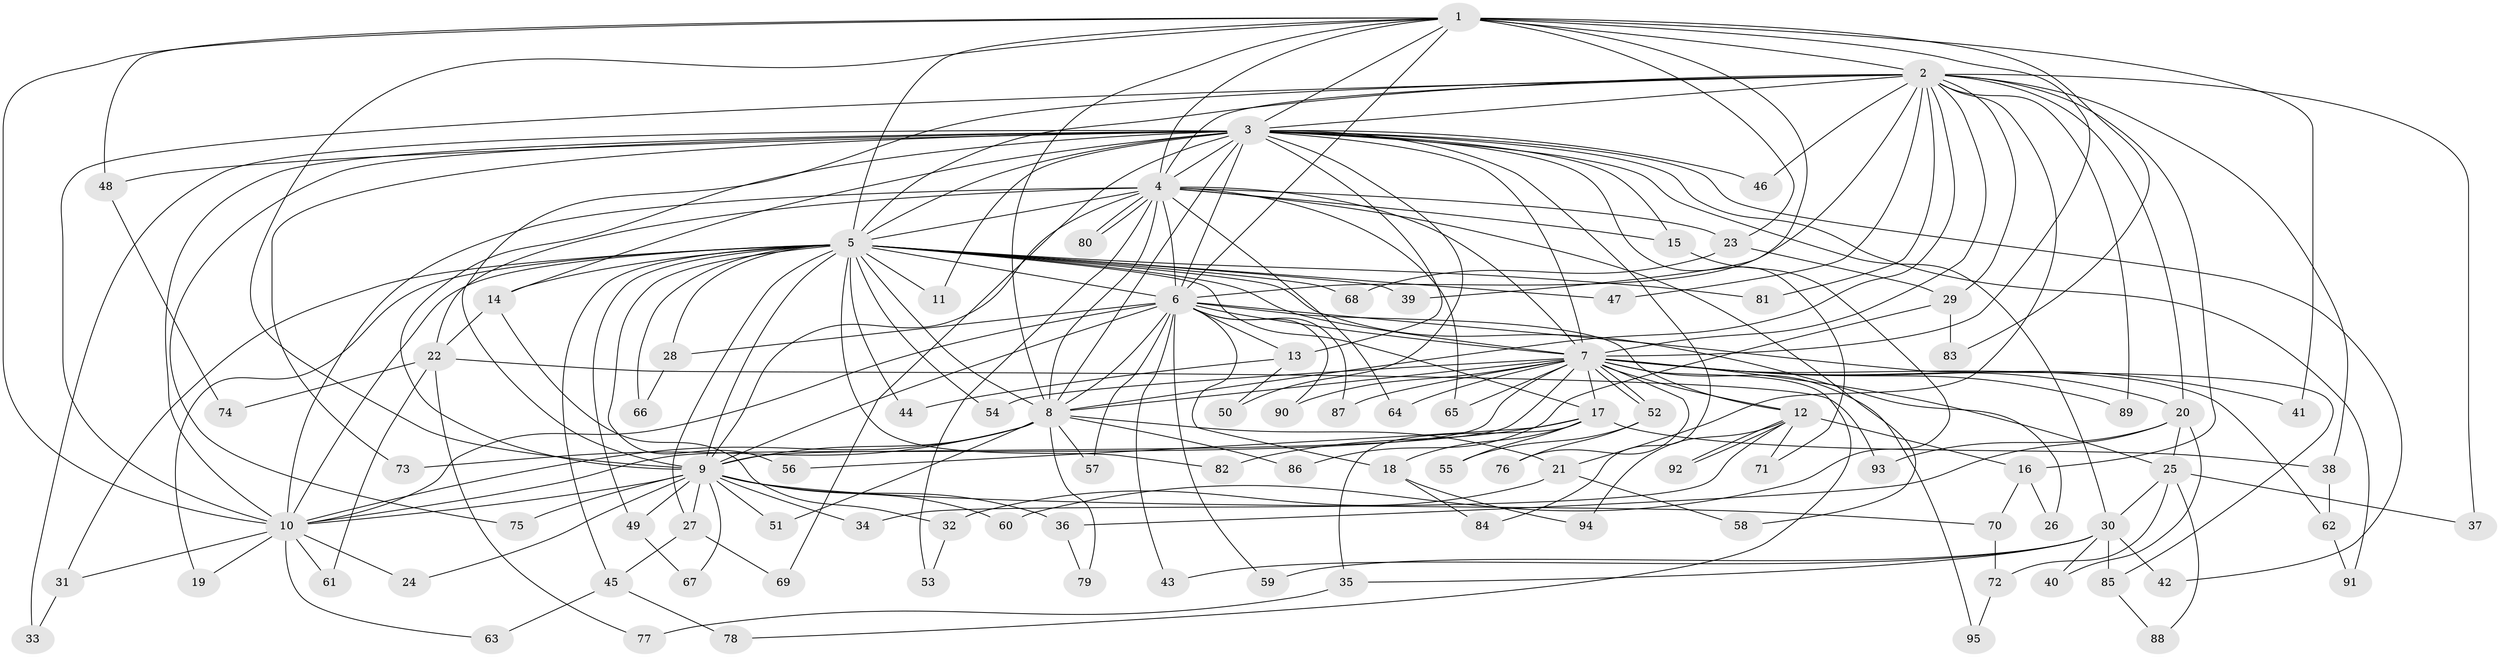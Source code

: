 // Generated by graph-tools (version 1.1) at 2025/14/03/09/25 04:14:12]
// undirected, 95 vertices, 215 edges
graph export_dot {
graph [start="1"]
  node [color=gray90,style=filled];
  1;
  2;
  3;
  4;
  5;
  6;
  7;
  8;
  9;
  10;
  11;
  12;
  13;
  14;
  15;
  16;
  17;
  18;
  19;
  20;
  21;
  22;
  23;
  24;
  25;
  26;
  27;
  28;
  29;
  30;
  31;
  32;
  33;
  34;
  35;
  36;
  37;
  38;
  39;
  40;
  41;
  42;
  43;
  44;
  45;
  46;
  47;
  48;
  49;
  50;
  51;
  52;
  53;
  54;
  55;
  56;
  57;
  58;
  59;
  60;
  61;
  62;
  63;
  64;
  65;
  66;
  67;
  68;
  69;
  70;
  71;
  72;
  73;
  74;
  75;
  76;
  77;
  78;
  79;
  80;
  81;
  82;
  83;
  84;
  85;
  86;
  87;
  88;
  89;
  90;
  91;
  92;
  93;
  94;
  95;
  1 -- 2;
  1 -- 3;
  1 -- 4;
  1 -- 5;
  1 -- 6;
  1 -- 7;
  1 -- 8;
  1 -- 9;
  1 -- 10;
  1 -- 23;
  1 -- 39;
  1 -- 41;
  1 -- 48;
  1 -- 83;
  2 -- 3;
  2 -- 4;
  2 -- 5;
  2 -- 6;
  2 -- 7;
  2 -- 8;
  2 -- 9;
  2 -- 10;
  2 -- 16;
  2 -- 20;
  2 -- 21;
  2 -- 29;
  2 -- 37;
  2 -- 38;
  2 -- 46;
  2 -- 47;
  2 -- 81;
  2 -- 89;
  3 -- 4;
  3 -- 5;
  3 -- 6;
  3 -- 7;
  3 -- 8;
  3 -- 9;
  3 -- 10;
  3 -- 11;
  3 -- 13;
  3 -- 14;
  3 -- 15;
  3 -- 30;
  3 -- 33;
  3 -- 42;
  3 -- 46;
  3 -- 48;
  3 -- 50;
  3 -- 69;
  3 -- 71;
  3 -- 73;
  3 -- 75;
  3 -- 84;
  3 -- 91;
  4 -- 5;
  4 -- 6;
  4 -- 7;
  4 -- 8;
  4 -- 9;
  4 -- 10;
  4 -- 15;
  4 -- 22;
  4 -- 23;
  4 -- 53;
  4 -- 58;
  4 -- 64;
  4 -- 65;
  4 -- 80;
  4 -- 80;
  5 -- 6;
  5 -- 7;
  5 -- 8;
  5 -- 9;
  5 -- 10;
  5 -- 11;
  5 -- 14;
  5 -- 17;
  5 -- 19;
  5 -- 26;
  5 -- 27;
  5 -- 28;
  5 -- 31;
  5 -- 39;
  5 -- 44;
  5 -- 45;
  5 -- 47;
  5 -- 49;
  5 -- 54;
  5 -- 56;
  5 -- 66;
  5 -- 68;
  5 -- 81;
  5 -- 82;
  6 -- 7;
  6 -- 8;
  6 -- 9;
  6 -- 10;
  6 -- 12;
  6 -- 13;
  6 -- 18;
  6 -- 28;
  6 -- 43;
  6 -- 57;
  6 -- 59;
  6 -- 85;
  6 -- 87;
  6 -- 90;
  7 -- 8;
  7 -- 9;
  7 -- 10;
  7 -- 12;
  7 -- 17;
  7 -- 20;
  7 -- 25;
  7 -- 41;
  7 -- 52;
  7 -- 52;
  7 -- 54;
  7 -- 62;
  7 -- 64;
  7 -- 65;
  7 -- 76;
  7 -- 78;
  7 -- 87;
  7 -- 89;
  7 -- 90;
  7 -- 95;
  8 -- 9;
  8 -- 10;
  8 -- 21;
  8 -- 51;
  8 -- 57;
  8 -- 73;
  8 -- 79;
  8 -- 86;
  9 -- 10;
  9 -- 24;
  9 -- 27;
  9 -- 34;
  9 -- 36;
  9 -- 49;
  9 -- 51;
  9 -- 60;
  9 -- 67;
  9 -- 70;
  9 -- 75;
  10 -- 19;
  10 -- 24;
  10 -- 31;
  10 -- 61;
  10 -- 63;
  12 -- 16;
  12 -- 34;
  12 -- 71;
  12 -- 92;
  12 -- 92;
  12 -- 94;
  13 -- 44;
  13 -- 50;
  14 -- 22;
  14 -- 32;
  15 -- 60;
  16 -- 26;
  16 -- 70;
  17 -- 18;
  17 -- 35;
  17 -- 38;
  17 -- 55;
  17 -- 56;
  17 -- 82;
  18 -- 84;
  18 -- 94;
  20 -- 25;
  20 -- 36;
  20 -- 40;
  20 -- 93;
  21 -- 32;
  21 -- 58;
  22 -- 61;
  22 -- 74;
  22 -- 77;
  22 -- 93;
  23 -- 29;
  23 -- 68;
  25 -- 30;
  25 -- 37;
  25 -- 72;
  25 -- 88;
  27 -- 45;
  27 -- 69;
  28 -- 66;
  29 -- 83;
  29 -- 86;
  30 -- 35;
  30 -- 40;
  30 -- 42;
  30 -- 43;
  30 -- 59;
  30 -- 85;
  31 -- 33;
  32 -- 53;
  35 -- 77;
  36 -- 79;
  38 -- 62;
  45 -- 63;
  45 -- 78;
  48 -- 74;
  49 -- 67;
  52 -- 55;
  52 -- 76;
  62 -- 91;
  70 -- 72;
  72 -- 95;
  85 -- 88;
}
